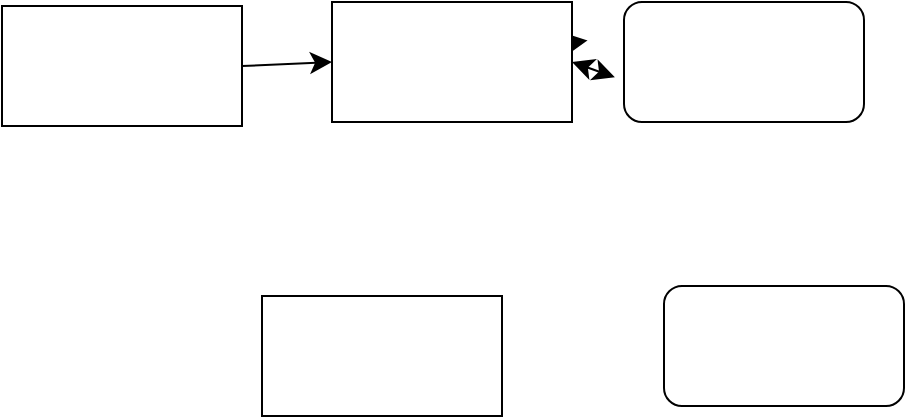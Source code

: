 <mxfile version="24.0.4" type="device">
  <diagram name="Page-1" id="7JYDVZ44vnmvxMW9kPQQ">
    <mxGraphModel dx="921" dy="607" grid="0" gridSize="10" guides="1" tooltips="1" connect="1" arrows="1" fold="1" page="0" pageScale="1" pageWidth="827" pageHeight="1169" math="0" shadow="0">
      <root>
        <mxCell id="0" />
        <mxCell id="1" parent="0" />
        <mxCell id="5IOpFxYaOqP8e0HVKTsP-1" value="" style="rounded=1;whiteSpace=wrap;html=1;" vertex="1" parent="1">
          <mxGeometry x="140" y="170" width="120" height="60" as="geometry" />
        </mxCell>
        <mxCell id="5IOpFxYaOqP8e0HVKTsP-2" value="" style="rounded=1;whiteSpace=wrap;html=1;" vertex="1" parent="1">
          <mxGeometry x="286" y="170" width="120" height="60" as="geometry" />
        </mxCell>
        <mxCell id="5IOpFxYaOqP8e0HVKTsP-3" value="" style="rounded=0;whiteSpace=wrap;html=1;" vertex="1" parent="1">
          <mxGeometry x="140" y="170" width="120" height="60" as="geometry" />
        </mxCell>
        <mxCell id="5IOpFxYaOqP8e0HVKTsP-10" style="edgeStyle=none;curved=1;rounded=0;orthogonalLoop=1;jettySize=auto;html=1;fontSize=12;startSize=8;endSize=8;" edge="1" parent="1" source="5IOpFxYaOqP8e0HVKTsP-4">
          <mxGeometry relative="1" as="geometry">
            <mxPoint x="267.8" y="189.2" as="targetPoint" />
          </mxGeometry>
        </mxCell>
        <mxCell id="5IOpFxYaOqP8e0HVKTsP-4" value="" style="rounded=0;whiteSpace=wrap;html=1;" vertex="1" parent="1">
          <mxGeometry x="140" y="170" width="120" height="60" as="geometry" />
        </mxCell>
        <mxCell id="5IOpFxYaOqP8e0HVKTsP-5" value="" style="rounded=0;whiteSpace=wrap;html=1;" vertex="1" parent="1">
          <mxGeometry x="-25" y="172" width="120" height="60" as="geometry" />
        </mxCell>
        <mxCell id="5IOpFxYaOqP8e0HVKTsP-6" value="" style="rounded=0;whiteSpace=wrap;html=1;" vertex="1" parent="1">
          <mxGeometry x="105" y="317" width="120" height="60" as="geometry" />
        </mxCell>
        <mxCell id="5IOpFxYaOqP8e0HVKTsP-7" value="" style="rounded=1;whiteSpace=wrap;html=1;" vertex="1" parent="1">
          <mxGeometry x="306" y="312" width="120" height="60" as="geometry" />
        </mxCell>
        <mxCell id="5IOpFxYaOqP8e0HVKTsP-8" value="" style="endArrow=classic;startArrow=classic;html=1;rounded=0;fontSize=12;startSize=8;endSize=8;curved=1;exitX=-0.038;exitY=0.627;exitDx=0;exitDy=0;exitPerimeter=0;entryX=1;entryY=0.5;entryDx=0;entryDy=0;" edge="1" parent="1" source="5IOpFxYaOqP8e0HVKTsP-2" target="5IOpFxYaOqP8e0HVKTsP-4">
          <mxGeometry width="50" height="50" relative="1" as="geometry">
            <mxPoint x="175" y="225" as="sourcePoint" />
            <mxPoint x="225" y="175" as="targetPoint" />
          </mxGeometry>
        </mxCell>
        <mxCell id="5IOpFxYaOqP8e0HVKTsP-9" value="" style="endArrow=classic;html=1;rounded=0;fontSize=12;startSize=8;endSize=8;curved=1;exitX=1;exitY=0.5;exitDx=0;exitDy=0;entryX=0;entryY=0.5;entryDx=0;entryDy=0;" edge="1" parent="1" source="5IOpFxYaOqP8e0HVKTsP-5" target="5IOpFxYaOqP8e0HVKTsP-4">
          <mxGeometry width="50" height="50" relative="1" as="geometry">
            <mxPoint x="175" y="225" as="sourcePoint" />
            <mxPoint x="225" y="175" as="targetPoint" />
          </mxGeometry>
        </mxCell>
      </root>
    </mxGraphModel>
  </diagram>
</mxfile>
